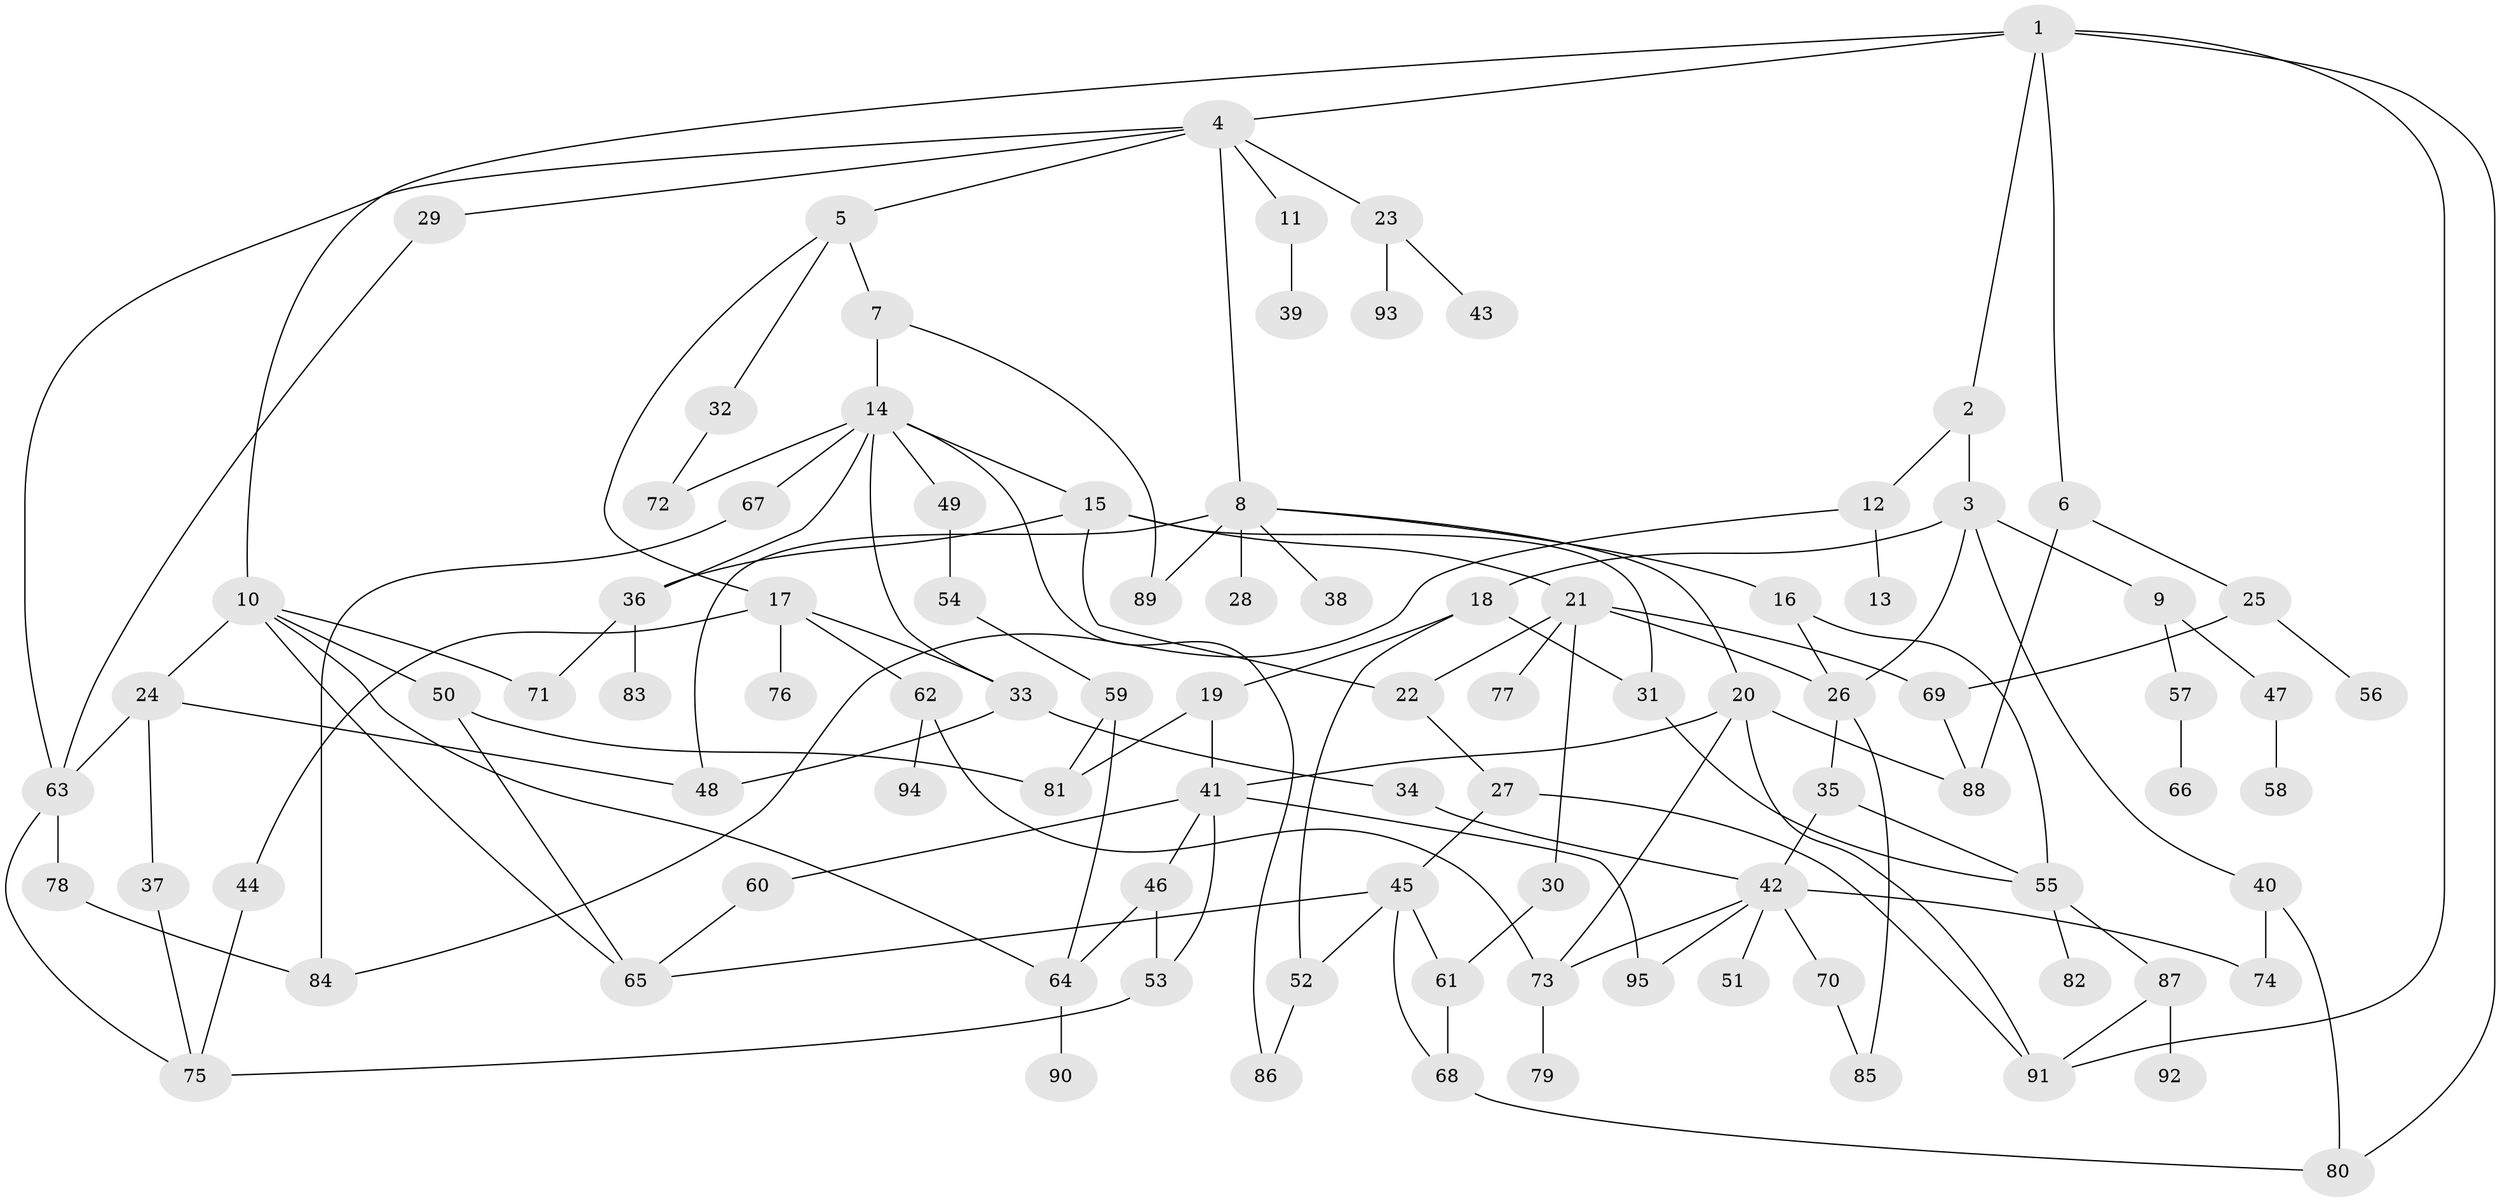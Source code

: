 // coarse degree distribution, {6: 0.09090909090909091, 3: 0.2727272727272727, 8: 0.030303030303030304, 7: 0.06060606060606061, 1: 0.19696969696969696, 10: 0.015151515151515152, 5: 0.045454545454545456, 4: 0.07575757575757576, 2: 0.21212121212121213}
// Generated by graph-tools (version 1.1) at 2025/23/03/03/25 07:23:32]
// undirected, 95 vertices, 141 edges
graph export_dot {
graph [start="1"]
  node [color=gray90,style=filled];
  1;
  2;
  3;
  4;
  5;
  6;
  7;
  8;
  9;
  10;
  11;
  12;
  13;
  14;
  15;
  16;
  17;
  18;
  19;
  20;
  21;
  22;
  23;
  24;
  25;
  26;
  27;
  28;
  29;
  30;
  31;
  32;
  33;
  34;
  35;
  36;
  37;
  38;
  39;
  40;
  41;
  42;
  43;
  44;
  45;
  46;
  47;
  48;
  49;
  50;
  51;
  52;
  53;
  54;
  55;
  56;
  57;
  58;
  59;
  60;
  61;
  62;
  63;
  64;
  65;
  66;
  67;
  68;
  69;
  70;
  71;
  72;
  73;
  74;
  75;
  76;
  77;
  78;
  79;
  80;
  81;
  82;
  83;
  84;
  85;
  86;
  87;
  88;
  89;
  90;
  91;
  92;
  93;
  94;
  95;
  1 -- 2;
  1 -- 4;
  1 -- 6;
  1 -- 10;
  1 -- 91;
  1 -- 80;
  2 -- 3;
  2 -- 12;
  3 -- 9;
  3 -- 18;
  3 -- 26;
  3 -- 40;
  4 -- 5;
  4 -- 8;
  4 -- 11;
  4 -- 23;
  4 -- 29;
  4 -- 63;
  5 -- 7;
  5 -- 17;
  5 -- 32;
  6 -- 25;
  6 -- 88;
  7 -- 14;
  7 -- 89;
  8 -- 16;
  8 -- 20;
  8 -- 28;
  8 -- 38;
  8 -- 89;
  8 -- 48;
  9 -- 47;
  9 -- 57;
  10 -- 24;
  10 -- 50;
  10 -- 71;
  10 -- 64;
  10 -- 65;
  11 -- 39;
  12 -- 13;
  12 -- 84;
  14 -- 15;
  14 -- 49;
  14 -- 67;
  14 -- 86;
  14 -- 33;
  14 -- 72;
  14 -- 36;
  15 -- 21;
  15 -- 31;
  15 -- 36;
  15 -- 22;
  16 -- 55;
  16 -- 26;
  17 -- 33;
  17 -- 44;
  17 -- 62;
  17 -- 76;
  18 -- 19;
  18 -- 52;
  18 -- 31;
  19 -- 41;
  19 -- 81;
  20 -- 73;
  20 -- 41;
  20 -- 88;
  20 -- 91;
  21 -- 22;
  21 -- 30;
  21 -- 77;
  21 -- 26;
  21 -- 69;
  22 -- 27;
  23 -- 43;
  23 -- 93;
  24 -- 37;
  24 -- 48;
  24 -- 63;
  25 -- 56;
  25 -- 69;
  26 -- 35;
  26 -- 85;
  27 -- 45;
  27 -- 91;
  29 -- 63;
  30 -- 61;
  31 -- 55;
  32 -- 72;
  33 -- 34;
  33 -- 48;
  34 -- 42;
  35 -- 42;
  35 -- 55;
  36 -- 83;
  36 -- 71;
  37 -- 75;
  40 -- 74;
  40 -- 80;
  41 -- 46;
  41 -- 53;
  41 -- 60;
  41 -- 95;
  42 -- 51;
  42 -- 70;
  42 -- 73;
  42 -- 95;
  42 -- 74;
  44 -- 75;
  45 -- 61;
  45 -- 65;
  45 -- 52;
  45 -- 68;
  46 -- 64;
  46 -- 53;
  47 -- 58;
  49 -- 54;
  50 -- 65;
  50 -- 81;
  52 -- 86;
  53 -- 75;
  54 -- 59;
  55 -- 82;
  55 -- 87;
  57 -- 66;
  59 -- 81;
  59 -- 64;
  60 -- 65;
  61 -- 68;
  62 -- 94;
  62 -- 73;
  63 -- 78;
  63 -- 75;
  64 -- 90;
  67 -- 84;
  68 -- 80;
  69 -- 88;
  70 -- 85;
  73 -- 79;
  78 -- 84;
  87 -- 92;
  87 -- 91;
}
